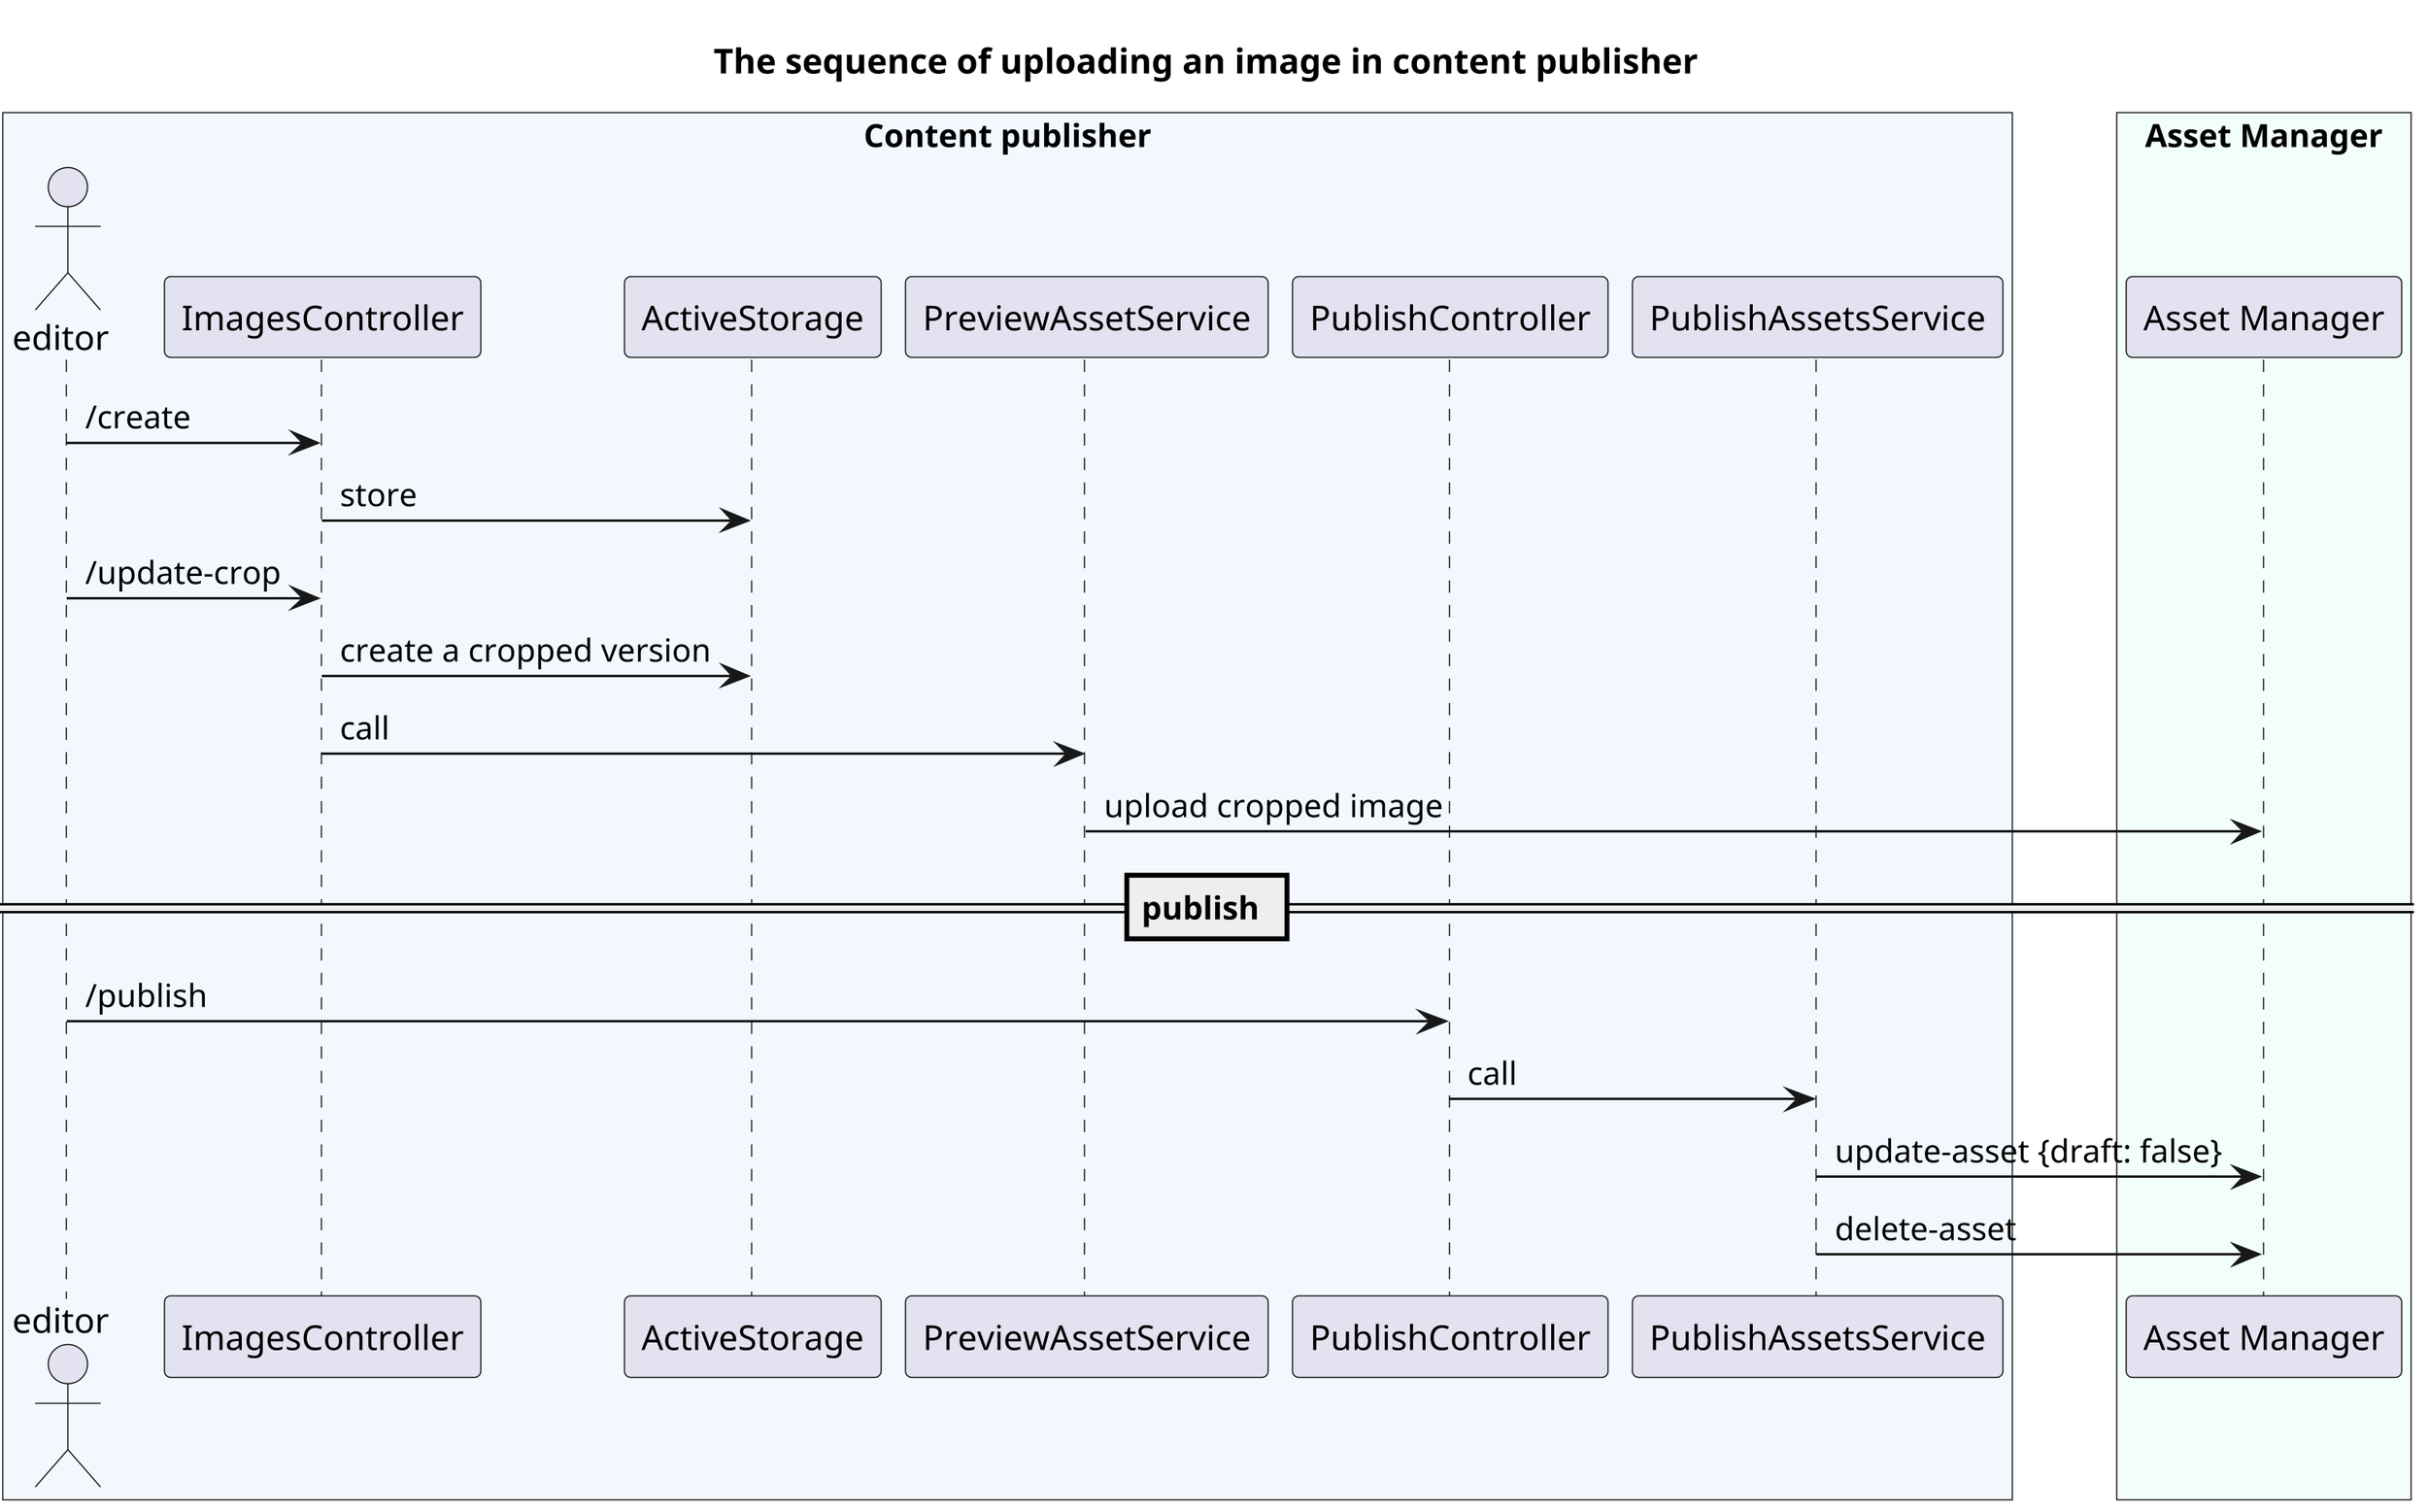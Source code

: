 @startuml

skinparam dpi 300
title The sequence of uploading an image in content publisher

box "Content publisher" #f2f8fe
actor editor
participant ImagesController
participant ActiveStorage
participant PreviewAssetService
participant PublishController
participant PublishAssetsService
end box

box "Asset Manager" #f2fef8
participant "Asset Manager"
end box

editor -> ImagesController : /create
ImagesController -> ActiveStorage : store

editor -> ImagesController : /update-crop
ImagesController -> ActiveStorage : create a cropped version
ImagesController -> PreviewAssetService : call
PreviewAssetService -> "Asset Manager" : upload cropped image

== publish ==
editor -> PublishController : /publish
PublishController -> PublishAssetsService : call
PublishAssetsService -> "Asset Manager" : update-asset {draft: false}
PublishAssetsService -> "Asset Manager" : delete-asset
@enduml